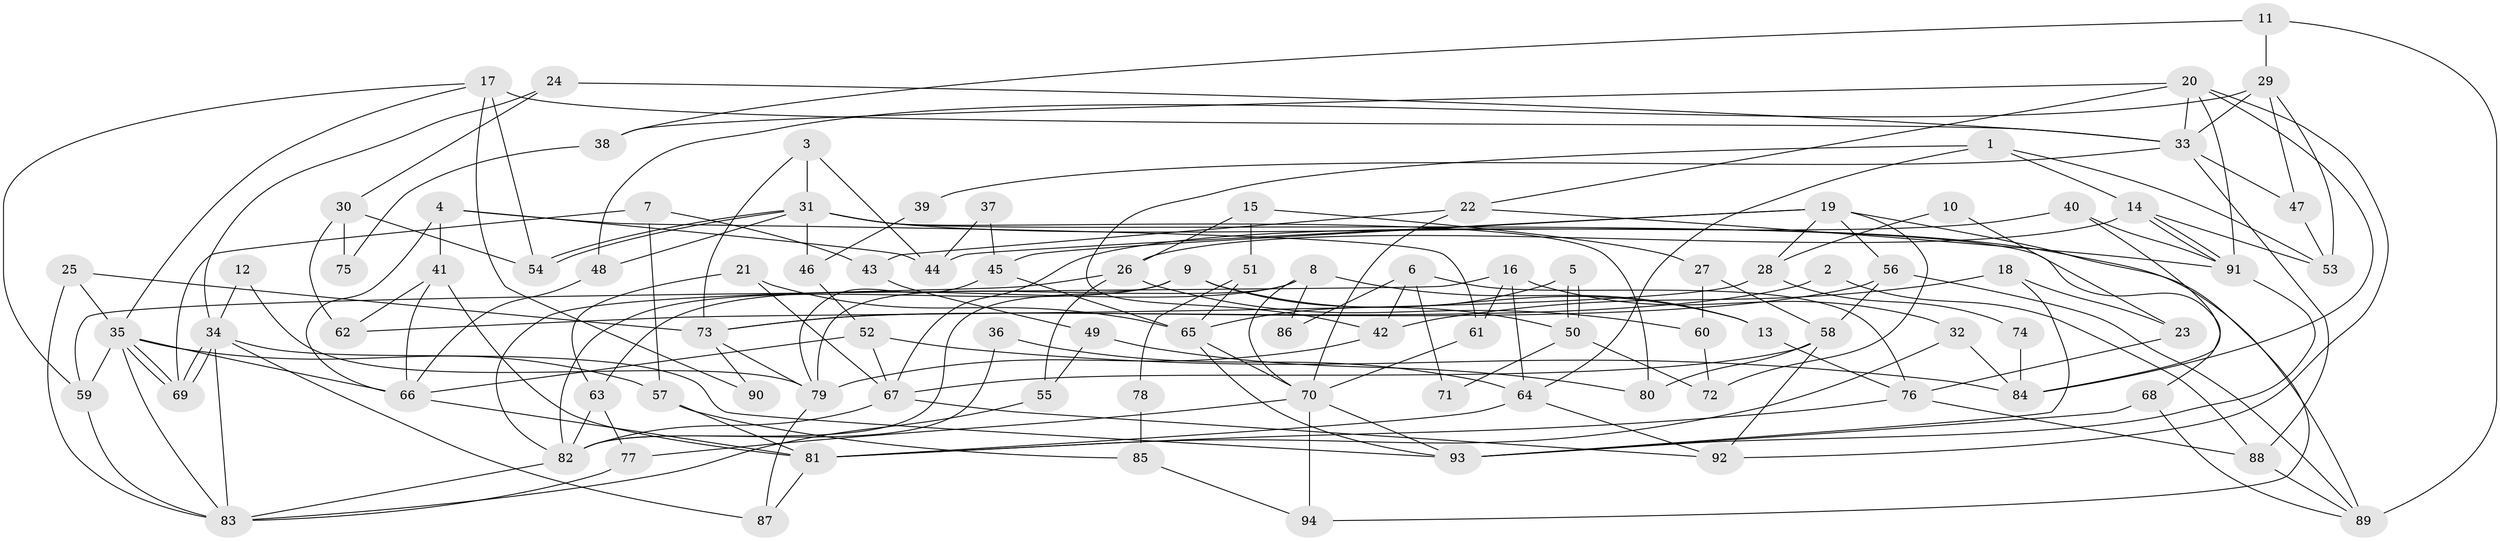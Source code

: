 // coarse degree distribution, {7: 0.02127659574468085, 2: 0.0851063829787234, 8: 0.02127659574468085, 6: 0.10638297872340426, 3: 0.3404255319148936, 4: 0.1276595744680851, 12: 0.02127659574468085, 5: 0.1276595744680851, 9: 0.06382978723404255, 10: 0.02127659574468085, 17: 0.02127659574468085, 14: 0.02127659574468085, 11: 0.02127659574468085}
// Generated by graph-tools (version 1.1) at 2025/18/03/04/25 18:18:55]
// undirected, 94 vertices, 188 edges
graph export_dot {
graph [start="1"]
  node [color=gray90,style=filled];
  1;
  2;
  3;
  4;
  5;
  6;
  7;
  8;
  9;
  10;
  11;
  12;
  13;
  14;
  15;
  16;
  17;
  18;
  19;
  20;
  21;
  22;
  23;
  24;
  25;
  26;
  27;
  28;
  29;
  30;
  31;
  32;
  33;
  34;
  35;
  36;
  37;
  38;
  39;
  40;
  41;
  42;
  43;
  44;
  45;
  46;
  47;
  48;
  49;
  50;
  51;
  52;
  53;
  54;
  55;
  56;
  57;
  58;
  59;
  60;
  61;
  62;
  63;
  64;
  65;
  66;
  67;
  68;
  69;
  70;
  71;
  72;
  73;
  74;
  75;
  76;
  77;
  78;
  79;
  80;
  81;
  82;
  83;
  84;
  85;
  86;
  87;
  88;
  89;
  90;
  91;
  92;
  93;
  94;
  1 -- 14;
  1 -- 64;
  1 -- 42;
  1 -- 53;
  2 -- 88;
  2 -- 73;
  3 -- 31;
  3 -- 73;
  3 -- 44;
  4 -- 61;
  4 -- 66;
  4 -- 41;
  4 -- 44;
  5 -- 50;
  5 -- 50;
  5 -- 65;
  6 -- 42;
  6 -- 76;
  6 -- 71;
  6 -- 86;
  7 -- 57;
  7 -- 69;
  7 -- 43;
  8 -- 82;
  8 -- 63;
  8 -- 13;
  8 -- 70;
  8 -- 86;
  9 -- 13;
  9 -- 82;
  9 -- 50;
  9 -- 79;
  10 -- 28;
  10 -- 23;
  11 -- 29;
  11 -- 89;
  11 -- 38;
  12 -- 34;
  12 -- 79;
  13 -- 76;
  14 -- 53;
  14 -- 91;
  14 -- 91;
  14 -- 26;
  15 -- 26;
  15 -- 27;
  15 -- 51;
  16 -- 59;
  16 -- 64;
  16 -- 32;
  16 -- 61;
  17 -- 35;
  17 -- 59;
  17 -- 33;
  17 -- 54;
  17 -- 90;
  18 -- 93;
  18 -- 42;
  18 -- 23;
  19 -- 56;
  19 -- 44;
  19 -- 28;
  19 -- 45;
  19 -- 72;
  19 -- 94;
  20 -- 91;
  20 -- 84;
  20 -- 22;
  20 -- 33;
  20 -- 38;
  20 -- 92;
  21 -- 63;
  21 -- 65;
  21 -- 67;
  22 -- 70;
  22 -- 43;
  22 -- 91;
  23 -- 76;
  24 -- 34;
  24 -- 33;
  24 -- 30;
  25 -- 35;
  25 -- 83;
  25 -- 73;
  26 -- 55;
  26 -- 60;
  26 -- 82;
  27 -- 60;
  27 -- 58;
  28 -- 62;
  28 -- 74;
  29 -- 53;
  29 -- 33;
  29 -- 47;
  29 -- 48;
  30 -- 54;
  30 -- 62;
  30 -- 75;
  31 -- 48;
  31 -- 54;
  31 -- 54;
  31 -- 46;
  31 -- 68;
  31 -- 80;
  31 -- 89;
  32 -- 84;
  32 -- 81;
  33 -- 39;
  33 -- 47;
  33 -- 88;
  34 -- 69;
  34 -- 69;
  34 -- 87;
  34 -- 83;
  34 -- 93;
  35 -- 69;
  35 -- 69;
  35 -- 83;
  35 -- 57;
  35 -- 59;
  35 -- 66;
  36 -- 82;
  36 -- 64;
  37 -- 44;
  37 -- 45;
  38 -- 75;
  39 -- 46;
  40 -- 67;
  40 -- 91;
  40 -- 84;
  41 -- 81;
  41 -- 62;
  41 -- 66;
  42 -- 79;
  43 -- 49;
  45 -- 65;
  45 -- 79;
  46 -- 52;
  47 -- 53;
  48 -- 66;
  49 -- 80;
  49 -- 55;
  50 -- 71;
  50 -- 72;
  51 -- 65;
  51 -- 78;
  52 -- 66;
  52 -- 67;
  52 -- 84;
  55 -- 83;
  56 -- 89;
  56 -- 73;
  56 -- 58;
  57 -- 81;
  57 -- 85;
  58 -- 92;
  58 -- 67;
  58 -- 80;
  59 -- 83;
  60 -- 72;
  61 -- 70;
  63 -- 82;
  63 -- 77;
  64 -- 81;
  64 -- 92;
  65 -- 93;
  65 -- 70;
  66 -- 81;
  67 -- 82;
  67 -- 92;
  68 -- 93;
  68 -- 89;
  70 -- 93;
  70 -- 77;
  70 -- 94;
  73 -- 79;
  73 -- 90;
  74 -- 84;
  76 -- 88;
  76 -- 81;
  77 -- 83;
  78 -- 85;
  79 -- 87;
  81 -- 87;
  82 -- 83;
  85 -- 94;
  88 -- 89;
  91 -- 93;
}
